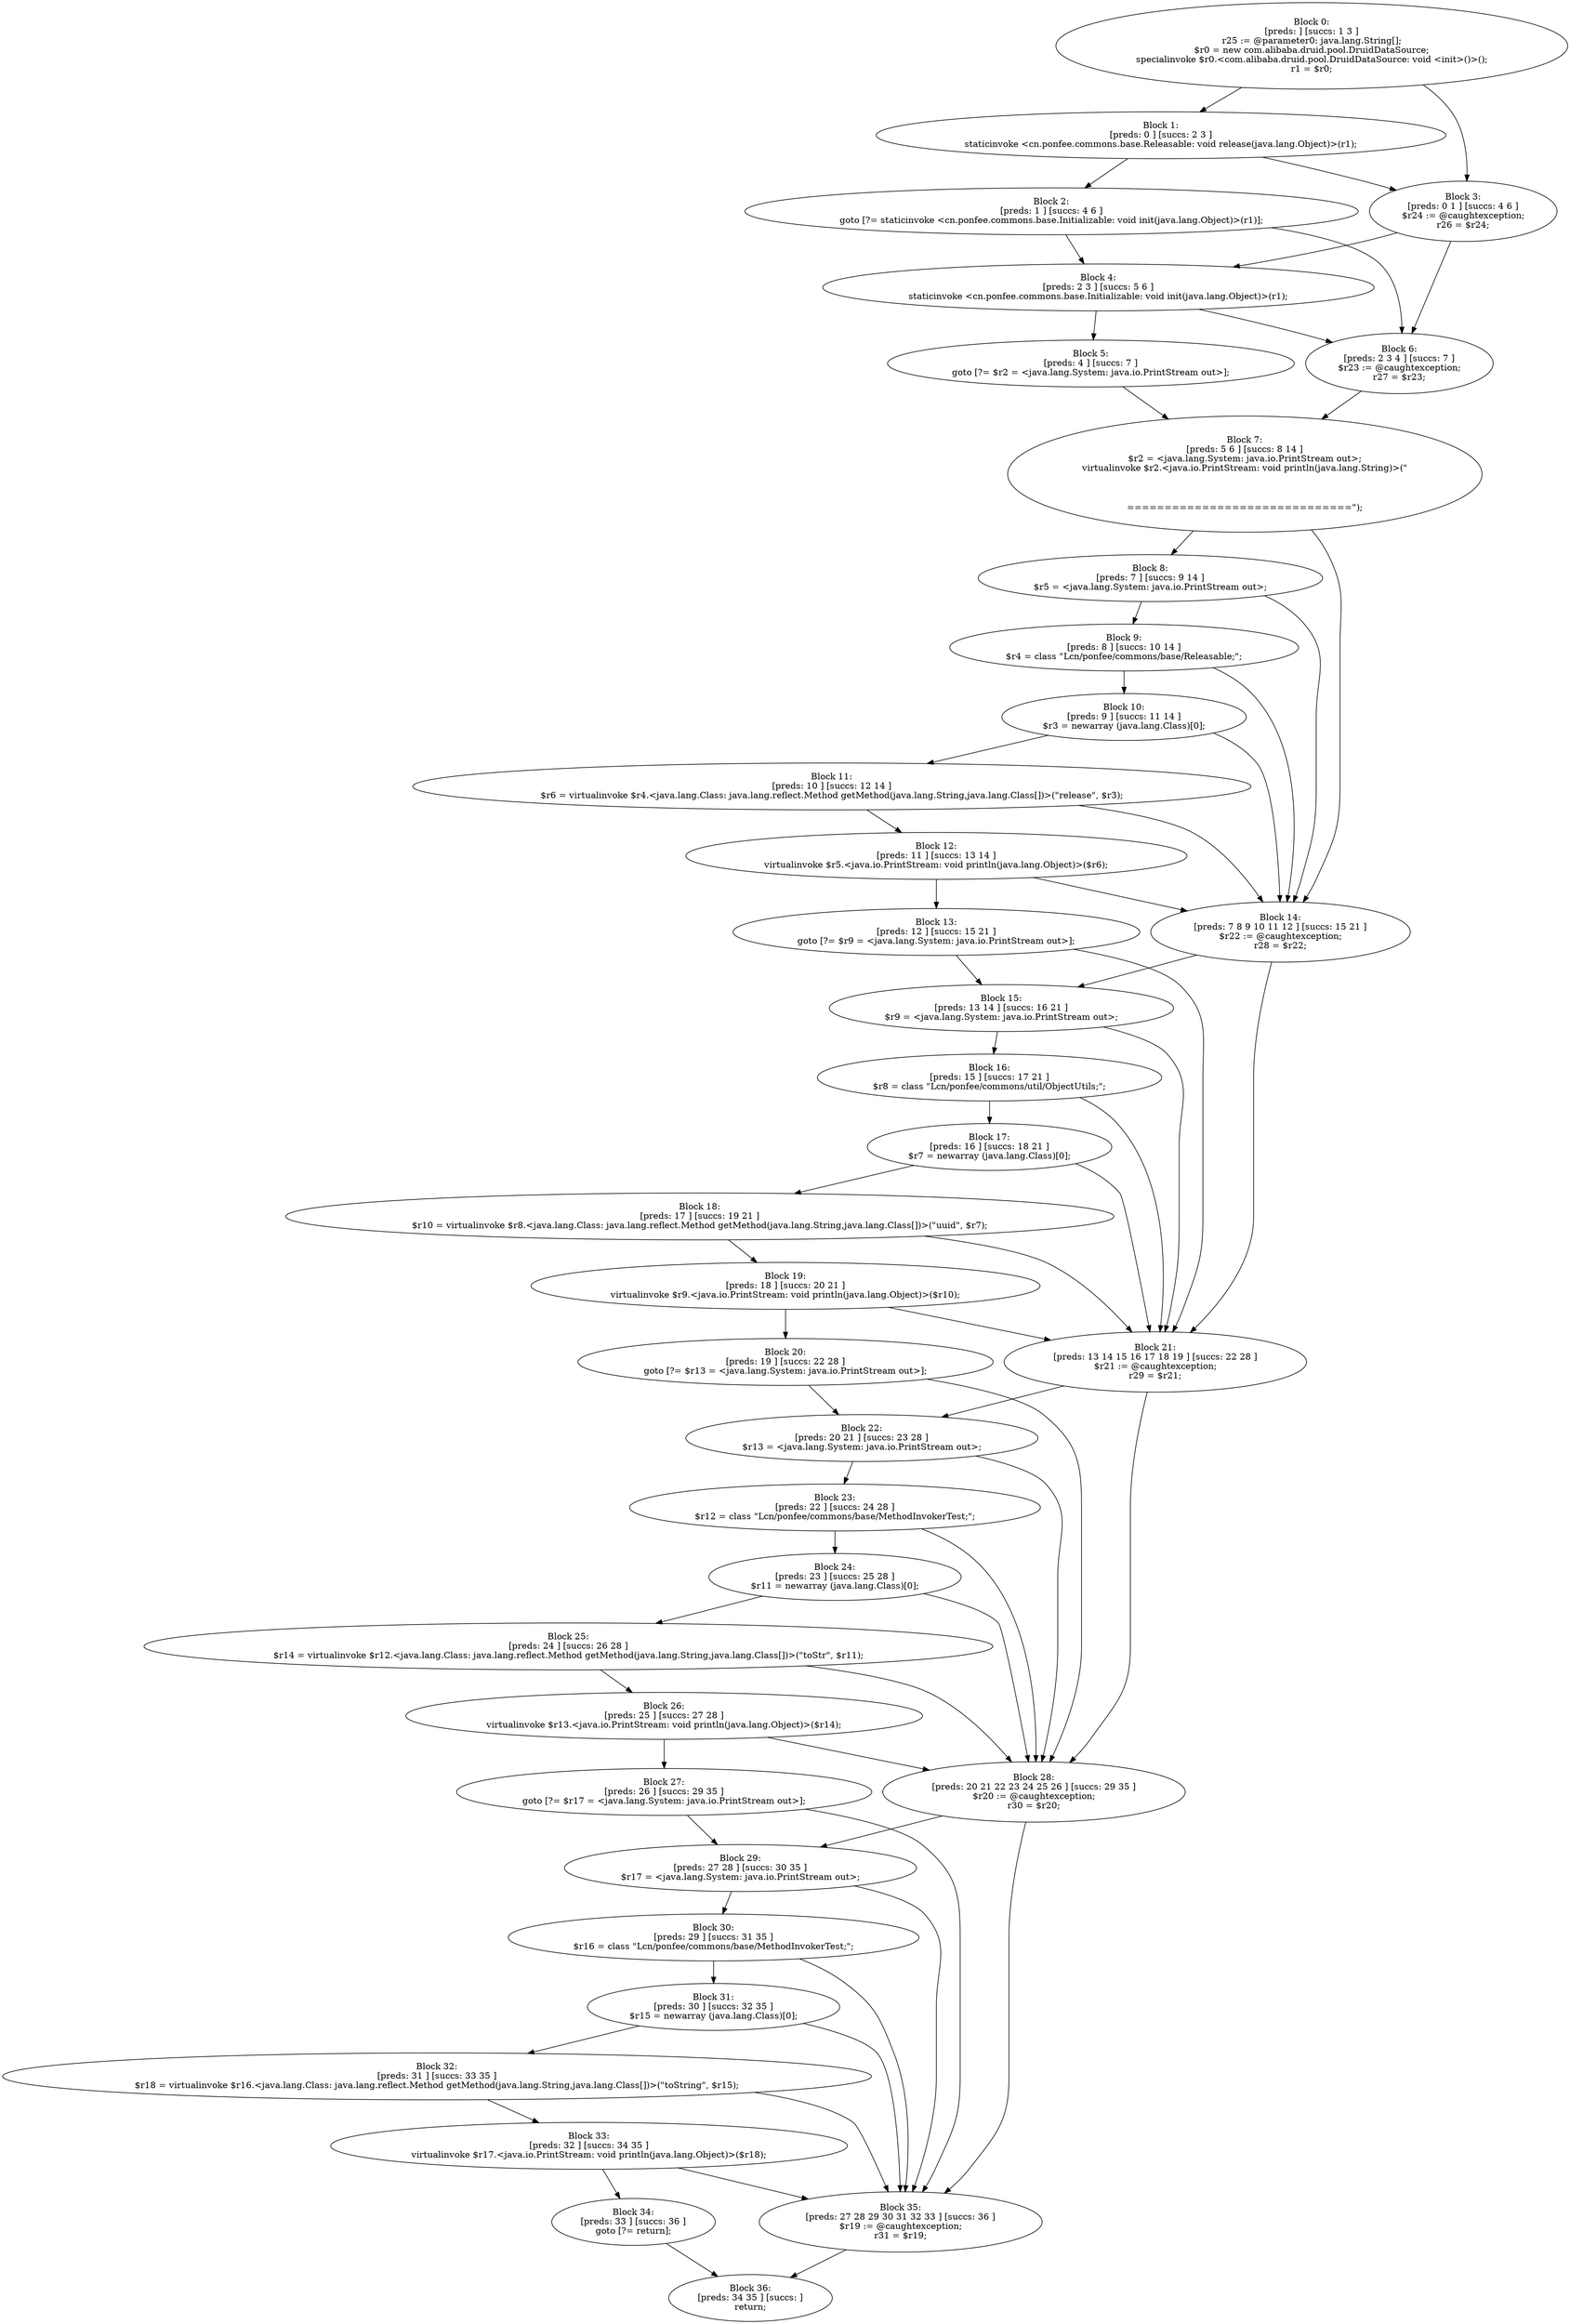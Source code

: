 digraph "unitGraph" {
    "Block 0:
[preds: ] [succs: 1 3 ]
r25 := @parameter0: java.lang.String[];
$r0 = new com.alibaba.druid.pool.DruidDataSource;
specialinvoke $r0.<com.alibaba.druid.pool.DruidDataSource: void <init>()>();
r1 = $r0;
"
    "Block 1:
[preds: 0 ] [succs: 2 3 ]
staticinvoke <cn.ponfee.commons.base.Releasable: void release(java.lang.Object)>(r1);
"
    "Block 2:
[preds: 1 ] [succs: 4 6 ]
goto [?= staticinvoke <cn.ponfee.commons.base.Initializable: void init(java.lang.Object)>(r1)];
"
    "Block 3:
[preds: 0 1 ] [succs: 4 6 ]
$r24 := @caughtexception;
r26 = $r24;
"
    "Block 4:
[preds: 2 3 ] [succs: 5 6 ]
staticinvoke <cn.ponfee.commons.base.Initializable: void init(java.lang.Object)>(r1);
"
    "Block 5:
[preds: 4 ] [succs: 7 ]
goto [?= $r2 = <java.lang.System: java.io.PrintStream out>];
"
    "Block 6:
[preds: 2 3 4 ] [succs: 7 ]
$r23 := @caughtexception;
r27 = $r23;
"
    "Block 7:
[preds: 5 6 ] [succs: 8 14 ]
$r2 = <java.lang.System: java.io.PrintStream out>;
virtualinvoke $r2.<java.io.PrintStream: void println(java.lang.String)>(\"\n\n\n\n==============================\");
"
    "Block 8:
[preds: 7 ] [succs: 9 14 ]
$r5 = <java.lang.System: java.io.PrintStream out>;
"
    "Block 9:
[preds: 8 ] [succs: 10 14 ]
$r4 = class \"Lcn/ponfee/commons/base/Releasable;\";
"
    "Block 10:
[preds: 9 ] [succs: 11 14 ]
$r3 = newarray (java.lang.Class)[0];
"
    "Block 11:
[preds: 10 ] [succs: 12 14 ]
$r6 = virtualinvoke $r4.<java.lang.Class: java.lang.reflect.Method getMethod(java.lang.String,java.lang.Class[])>(\"release\", $r3);
"
    "Block 12:
[preds: 11 ] [succs: 13 14 ]
virtualinvoke $r5.<java.io.PrintStream: void println(java.lang.Object)>($r6);
"
    "Block 13:
[preds: 12 ] [succs: 15 21 ]
goto [?= $r9 = <java.lang.System: java.io.PrintStream out>];
"
    "Block 14:
[preds: 7 8 9 10 11 12 ] [succs: 15 21 ]
$r22 := @caughtexception;
r28 = $r22;
"
    "Block 15:
[preds: 13 14 ] [succs: 16 21 ]
$r9 = <java.lang.System: java.io.PrintStream out>;
"
    "Block 16:
[preds: 15 ] [succs: 17 21 ]
$r8 = class \"Lcn/ponfee/commons/util/ObjectUtils;\";
"
    "Block 17:
[preds: 16 ] [succs: 18 21 ]
$r7 = newarray (java.lang.Class)[0];
"
    "Block 18:
[preds: 17 ] [succs: 19 21 ]
$r10 = virtualinvoke $r8.<java.lang.Class: java.lang.reflect.Method getMethod(java.lang.String,java.lang.Class[])>(\"uuid\", $r7);
"
    "Block 19:
[preds: 18 ] [succs: 20 21 ]
virtualinvoke $r9.<java.io.PrintStream: void println(java.lang.Object)>($r10);
"
    "Block 20:
[preds: 19 ] [succs: 22 28 ]
goto [?= $r13 = <java.lang.System: java.io.PrintStream out>];
"
    "Block 21:
[preds: 13 14 15 16 17 18 19 ] [succs: 22 28 ]
$r21 := @caughtexception;
r29 = $r21;
"
    "Block 22:
[preds: 20 21 ] [succs: 23 28 ]
$r13 = <java.lang.System: java.io.PrintStream out>;
"
    "Block 23:
[preds: 22 ] [succs: 24 28 ]
$r12 = class \"Lcn/ponfee/commons/base/MethodInvokerTest;\";
"
    "Block 24:
[preds: 23 ] [succs: 25 28 ]
$r11 = newarray (java.lang.Class)[0];
"
    "Block 25:
[preds: 24 ] [succs: 26 28 ]
$r14 = virtualinvoke $r12.<java.lang.Class: java.lang.reflect.Method getMethod(java.lang.String,java.lang.Class[])>(\"toStr\", $r11);
"
    "Block 26:
[preds: 25 ] [succs: 27 28 ]
virtualinvoke $r13.<java.io.PrintStream: void println(java.lang.Object)>($r14);
"
    "Block 27:
[preds: 26 ] [succs: 29 35 ]
goto [?= $r17 = <java.lang.System: java.io.PrintStream out>];
"
    "Block 28:
[preds: 20 21 22 23 24 25 26 ] [succs: 29 35 ]
$r20 := @caughtexception;
r30 = $r20;
"
    "Block 29:
[preds: 27 28 ] [succs: 30 35 ]
$r17 = <java.lang.System: java.io.PrintStream out>;
"
    "Block 30:
[preds: 29 ] [succs: 31 35 ]
$r16 = class \"Lcn/ponfee/commons/base/MethodInvokerTest;\";
"
    "Block 31:
[preds: 30 ] [succs: 32 35 ]
$r15 = newarray (java.lang.Class)[0];
"
    "Block 32:
[preds: 31 ] [succs: 33 35 ]
$r18 = virtualinvoke $r16.<java.lang.Class: java.lang.reflect.Method getMethod(java.lang.String,java.lang.Class[])>(\"toString\", $r15);
"
    "Block 33:
[preds: 32 ] [succs: 34 35 ]
virtualinvoke $r17.<java.io.PrintStream: void println(java.lang.Object)>($r18);
"
    "Block 34:
[preds: 33 ] [succs: 36 ]
goto [?= return];
"
    "Block 35:
[preds: 27 28 29 30 31 32 33 ] [succs: 36 ]
$r19 := @caughtexception;
r31 = $r19;
"
    "Block 36:
[preds: 34 35 ] [succs: ]
return;
"
    "Block 0:
[preds: ] [succs: 1 3 ]
r25 := @parameter0: java.lang.String[];
$r0 = new com.alibaba.druid.pool.DruidDataSource;
specialinvoke $r0.<com.alibaba.druid.pool.DruidDataSource: void <init>()>();
r1 = $r0;
"->"Block 1:
[preds: 0 ] [succs: 2 3 ]
staticinvoke <cn.ponfee.commons.base.Releasable: void release(java.lang.Object)>(r1);
";
    "Block 0:
[preds: ] [succs: 1 3 ]
r25 := @parameter0: java.lang.String[];
$r0 = new com.alibaba.druid.pool.DruidDataSource;
specialinvoke $r0.<com.alibaba.druid.pool.DruidDataSource: void <init>()>();
r1 = $r0;
"->"Block 3:
[preds: 0 1 ] [succs: 4 6 ]
$r24 := @caughtexception;
r26 = $r24;
";
    "Block 1:
[preds: 0 ] [succs: 2 3 ]
staticinvoke <cn.ponfee.commons.base.Releasable: void release(java.lang.Object)>(r1);
"->"Block 2:
[preds: 1 ] [succs: 4 6 ]
goto [?= staticinvoke <cn.ponfee.commons.base.Initializable: void init(java.lang.Object)>(r1)];
";
    "Block 1:
[preds: 0 ] [succs: 2 3 ]
staticinvoke <cn.ponfee.commons.base.Releasable: void release(java.lang.Object)>(r1);
"->"Block 3:
[preds: 0 1 ] [succs: 4 6 ]
$r24 := @caughtexception;
r26 = $r24;
";
    "Block 2:
[preds: 1 ] [succs: 4 6 ]
goto [?= staticinvoke <cn.ponfee.commons.base.Initializable: void init(java.lang.Object)>(r1)];
"->"Block 4:
[preds: 2 3 ] [succs: 5 6 ]
staticinvoke <cn.ponfee.commons.base.Initializable: void init(java.lang.Object)>(r1);
";
    "Block 2:
[preds: 1 ] [succs: 4 6 ]
goto [?= staticinvoke <cn.ponfee.commons.base.Initializable: void init(java.lang.Object)>(r1)];
"->"Block 6:
[preds: 2 3 4 ] [succs: 7 ]
$r23 := @caughtexception;
r27 = $r23;
";
    "Block 3:
[preds: 0 1 ] [succs: 4 6 ]
$r24 := @caughtexception;
r26 = $r24;
"->"Block 4:
[preds: 2 3 ] [succs: 5 6 ]
staticinvoke <cn.ponfee.commons.base.Initializable: void init(java.lang.Object)>(r1);
";
    "Block 3:
[preds: 0 1 ] [succs: 4 6 ]
$r24 := @caughtexception;
r26 = $r24;
"->"Block 6:
[preds: 2 3 4 ] [succs: 7 ]
$r23 := @caughtexception;
r27 = $r23;
";
    "Block 4:
[preds: 2 3 ] [succs: 5 6 ]
staticinvoke <cn.ponfee.commons.base.Initializable: void init(java.lang.Object)>(r1);
"->"Block 5:
[preds: 4 ] [succs: 7 ]
goto [?= $r2 = <java.lang.System: java.io.PrintStream out>];
";
    "Block 4:
[preds: 2 3 ] [succs: 5 6 ]
staticinvoke <cn.ponfee.commons.base.Initializable: void init(java.lang.Object)>(r1);
"->"Block 6:
[preds: 2 3 4 ] [succs: 7 ]
$r23 := @caughtexception;
r27 = $r23;
";
    "Block 5:
[preds: 4 ] [succs: 7 ]
goto [?= $r2 = <java.lang.System: java.io.PrintStream out>];
"->"Block 7:
[preds: 5 6 ] [succs: 8 14 ]
$r2 = <java.lang.System: java.io.PrintStream out>;
virtualinvoke $r2.<java.io.PrintStream: void println(java.lang.String)>(\"\n\n\n\n==============================\");
";
    "Block 6:
[preds: 2 3 4 ] [succs: 7 ]
$r23 := @caughtexception;
r27 = $r23;
"->"Block 7:
[preds: 5 6 ] [succs: 8 14 ]
$r2 = <java.lang.System: java.io.PrintStream out>;
virtualinvoke $r2.<java.io.PrintStream: void println(java.lang.String)>(\"\n\n\n\n==============================\");
";
    "Block 7:
[preds: 5 6 ] [succs: 8 14 ]
$r2 = <java.lang.System: java.io.PrintStream out>;
virtualinvoke $r2.<java.io.PrintStream: void println(java.lang.String)>(\"\n\n\n\n==============================\");
"->"Block 8:
[preds: 7 ] [succs: 9 14 ]
$r5 = <java.lang.System: java.io.PrintStream out>;
";
    "Block 7:
[preds: 5 6 ] [succs: 8 14 ]
$r2 = <java.lang.System: java.io.PrintStream out>;
virtualinvoke $r2.<java.io.PrintStream: void println(java.lang.String)>(\"\n\n\n\n==============================\");
"->"Block 14:
[preds: 7 8 9 10 11 12 ] [succs: 15 21 ]
$r22 := @caughtexception;
r28 = $r22;
";
    "Block 8:
[preds: 7 ] [succs: 9 14 ]
$r5 = <java.lang.System: java.io.PrintStream out>;
"->"Block 9:
[preds: 8 ] [succs: 10 14 ]
$r4 = class \"Lcn/ponfee/commons/base/Releasable;\";
";
    "Block 8:
[preds: 7 ] [succs: 9 14 ]
$r5 = <java.lang.System: java.io.PrintStream out>;
"->"Block 14:
[preds: 7 8 9 10 11 12 ] [succs: 15 21 ]
$r22 := @caughtexception;
r28 = $r22;
";
    "Block 9:
[preds: 8 ] [succs: 10 14 ]
$r4 = class \"Lcn/ponfee/commons/base/Releasable;\";
"->"Block 10:
[preds: 9 ] [succs: 11 14 ]
$r3 = newarray (java.lang.Class)[0];
";
    "Block 9:
[preds: 8 ] [succs: 10 14 ]
$r4 = class \"Lcn/ponfee/commons/base/Releasable;\";
"->"Block 14:
[preds: 7 8 9 10 11 12 ] [succs: 15 21 ]
$r22 := @caughtexception;
r28 = $r22;
";
    "Block 10:
[preds: 9 ] [succs: 11 14 ]
$r3 = newarray (java.lang.Class)[0];
"->"Block 11:
[preds: 10 ] [succs: 12 14 ]
$r6 = virtualinvoke $r4.<java.lang.Class: java.lang.reflect.Method getMethod(java.lang.String,java.lang.Class[])>(\"release\", $r3);
";
    "Block 10:
[preds: 9 ] [succs: 11 14 ]
$r3 = newarray (java.lang.Class)[0];
"->"Block 14:
[preds: 7 8 9 10 11 12 ] [succs: 15 21 ]
$r22 := @caughtexception;
r28 = $r22;
";
    "Block 11:
[preds: 10 ] [succs: 12 14 ]
$r6 = virtualinvoke $r4.<java.lang.Class: java.lang.reflect.Method getMethod(java.lang.String,java.lang.Class[])>(\"release\", $r3);
"->"Block 12:
[preds: 11 ] [succs: 13 14 ]
virtualinvoke $r5.<java.io.PrintStream: void println(java.lang.Object)>($r6);
";
    "Block 11:
[preds: 10 ] [succs: 12 14 ]
$r6 = virtualinvoke $r4.<java.lang.Class: java.lang.reflect.Method getMethod(java.lang.String,java.lang.Class[])>(\"release\", $r3);
"->"Block 14:
[preds: 7 8 9 10 11 12 ] [succs: 15 21 ]
$r22 := @caughtexception;
r28 = $r22;
";
    "Block 12:
[preds: 11 ] [succs: 13 14 ]
virtualinvoke $r5.<java.io.PrintStream: void println(java.lang.Object)>($r6);
"->"Block 13:
[preds: 12 ] [succs: 15 21 ]
goto [?= $r9 = <java.lang.System: java.io.PrintStream out>];
";
    "Block 12:
[preds: 11 ] [succs: 13 14 ]
virtualinvoke $r5.<java.io.PrintStream: void println(java.lang.Object)>($r6);
"->"Block 14:
[preds: 7 8 9 10 11 12 ] [succs: 15 21 ]
$r22 := @caughtexception;
r28 = $r22;
";
    "Block 13:
[preds: 12 ] [succs: 15 21 ]
goto [?= $r9 = <java.lang.System: java.io.PrintStream out>];
"->"Block 15:
[preds: 13 14 ] [succs: 16 21 ]
$r9 = <java.lang.System: java.io.PrintStream out>;
";
    "Block 13:
[preds: 12 ] [succs: 15 21 ]
goto [?= $r9 = <java.lang.System: java.io.PrintStream out>];
"->"Block 21:
[preds: 13 14 15 16 17 18 19 ] [succs: 22 28 ]
$r21 := @caughtexception;
r29 = $r21;
";
    "Block 14:
[preds: 7 8 9 10 11 12 ] [succs: 15 21 ]
$r22 := @caughtexception;
r28 = $r22;
"->"Block 15:
[preds: 13 14 ] [succs: 16 21 ]
$r9 = <java.lang.System: java.io.PrintStream out>;
";
    "Block 14:
[preds: 7 8 9 10 11 12 ] [succs: 15 21 ]
$r22 := @caughtexception;
r28 = $r22;
"->"Block 21:
[preds: 13 14 15 16 17 18 19 ] [succs: 22 28 ]
$r21 := @caughtexception;
r29 = $r21;
";
    "Block 15:
[preds: 13 14 ] [succs: 16 21 ]
$r9 = <java.lang.System: java.io.PrintStream out>;
"->"Block 16:
[preds: 15 ] [succs: 17 21 ]
$r8 = class \"Lcn/ponfee/commons/util/ObjectUtils;\";
";
    "Block 15:
[preds: 13 14 ] [succs: 16 21 ]
$r9 = <java.lang.System: java.io.PrintStream out>;
"->"Block 21:
[preds: 13 14 15 16 17 18 19 ] [succs: 22 28 ]
$r21 := @caughtexception;
r29 = $r21;
";
    "Block 16:
[preds: 15 ] [succs: 17 21 ]
$r8 = class \"Lcn/ponfee/commons/util/ObjectUtils;\";
"->"Block 17:
[preds: 16 ] [succs: 18 21 ]
$r7 = newarray (java.lang.Class)[0];
";
    "Block 16:
[preds: 15 ] [succs: 17 21 ]
$r8 = class \"Lcn/ponfee/commons/util/ObjectUtils;\";
"->"Block 21:
[preds: 13 14 15 16 17 18 19 ] [succs: 22 28 ]
$r21 := @caughtexception;
r29 = $r21;
";
    "Block 17:
[preds: 16 ] [succs: 18 21 ]
$r7 = newarray (java.lang.Class)[0];
"->"Block 18:
[preds: 17 ] [succs: 19 21 ]
$r10 = virtualinvoke $r8.<java.lang.Class: java.lang.reflect.Method getMethod(java.lang.String,java.lang.Class[])>(\"uuid\", $r7);
";
    "Block 17:
[preds: 16 ] [succs: 18 21 ]
$r7 = newarray (java.lang.Class)[0];
"->"Block 21:
[preds: 13 14 15 16 17 18 19 ] [succs: 22 28 ]
$r21 := @caughtexception;
r29 = $r21;
";
    "Block 18:
[preds: 17 ] [succs: 19 21 ]
$r10 = virtualinvoke $r8.<java.lang.Class: java.lang.reflect.Method getMethod(java.lang.String,java.lang.Class[])>(\"uuid\", $r7);
"->"Block 19:
[preds: 18 ] [succs: 20 21 ]
virtualinvoke $r9.<java.io.PrintStream: void println(java.lang.Object)>($r10);
";
    "Block 18:
[preds: 17 ] [succs: 19 21 ]
$r10 = virtualinvoke $r8.<java.lang.Class: java.lang.reflect.Method getMethod(java.lang.String,java.lang.Class[])>(\"uuid\", $r7);
"->"Block 21:
[preds: 13 14 15 16 17 18 19 ] [succs: 22 28 ]
$r21 := @caughtexception;
r29 = $r21;
";
    "Block 19:
[preds: 18 ] [succs: 20 21 ]
virtualinvoke $r9.<java.io.PrintStream: void println(java.lang.Object)>($r10);
"->"Block 20:
[preds: 19 ] [succs: 22 28 ]
goto [?= $r13 = <java.lang.System: java.io.PrintStream out>];
";
    "Block 19:
[preds: 18 ] [succs: 20 21 ]
virtualinvoke $r9.<java.io.PrintStream: void println(java.lang.Object)>($r10);
"->"Block 21:
[preds: 13 14 15 16 17 18 19 ] [succs: 22 28 ]
$r21 := @caughtexception;
r29 = $r21;
";
    "Block 20:
[preds: 19 ] [succs: 22 28 ]
goto [?= $r13 = <java.lang.System: java.io.PrintStream out>];
"->"Block 22:
[preds: 20 21 ] [succs: 23 28 ]
$r13 = <java.lang.System: java.io.PrintStream out>;
";
    "Block 20:
[preds: 19 ] [succs: 22 28 ]
goto [?= $r13 = <java.lang.System: java.io.PrintStream out>];
"->"Block 28:
[preds: 20 21 22 23 24 25 26 ] [succs: 29 35 ]
$r20 := @caughtexception;
r30 = $r20;
";
    "Block 21:
[preds: 13 14 15 16 17 18 19 ] [succs: 22 28 ]
$r21 := @caughtexception;
r29 = $r21;
"->"Block 22:
[preds: 20 21 ] [succs: 23 28 ]
$r13 = <java.lang.System: java.io.PrintStream out>;
";
    "Block 21:
[preds: 13 14 15 16 17 18 19 ] [succs: 22 28 ]
$r21 := @caughtexception;
r29 = $r21;
"->"Block 28:
[preds: 20 21 22 23 24 25 26 ] [succs: 29 35 ]
$r20 := @caughtexception;
r30 = $r20;
";
    "Block 22:
[preds: 20 21 ] [succs: 23 28 ]
$r13 = <java.lang.System: java.io.PrintStream out>;
"->"Block 23:
[preds: 22 ] [succs: 24 28 ]
$r12 = class \"Lcn/ponfee/commons/base/MethodInvokerTest;\";
";
    "Block 22:
[preds: 20 21 ] [succs: 23 28 ]
$r13 = <java.lang.System: java.io.PrintStream out>;
"->"Block 28:
[preds: 20 21 22 23 24 25 26 ] [succs: 29 35 ]
$r20 := @caughtexception;
r30 = $r20;
";
    "Block 23:
[preds: 22 ] [succs: 24 28 ]
$r12 = class \"Lcn/ponfee/commons/base/MethodInvokerTest;\";
"->"Block 24:
[preds: 23 ] [succs: 25 28 ]
$r11 = newarray (java.lang.Class)[0];
";
    "Block 23:
[preds: 22 ] [succs: 24 28 ]
$r12 = class \"Lcn/ponfee/commons/base/MethodInvokerTest;\";
"->"Block 28:
[preds: 20 21 22 23 24 25 26 ] [succs: 29 35 ]
$r20 := @caughtexception;
r30 = $r20;
";
    "Block 24:
[preds: 23 ] [succs: 25 28 ]
$r11 = newarray (java.lang.Class)[0];
"->"Block 25:
[preds: 24 ] [succs: 26 28 ]
$r14 = virtualinvoke $r12.<java.lang.Class: java.lang.reflect.Method getMethod(java.lang.String,java.lang.Class[])>(\"toStr\", $r11);
";
    "Block 24:
[preds: 23 ] [succs: 25 28 ]
$r11 = newarray (java.lang.Class)[0];
"->"Block 28:
[preds: 20 21 22 23 24 25 26 ] [succs: 29 35 ]
$r20 := @caughtexception;
r30 = $r20;
";
    "Block 25:
[preds: 24 ] [succs: 26 28 ]
$r14 = virtualinvoke $r12.<java.lang.Class: java.lang.reflect.Method getMethod(java.lang.String,java.lang.Class[])>(\"toStr\", $r11);
"->"Block 26:
[preds: 25 ] [succs: 27 28 ]
virtualinvoke $r13.<java.io.PrintStream: void println(java.lang.Object)>($r14);
";
    "Block 25:
[preds: 24 ] [succs: 26 28 ]
$r14 = virtualinvoke $r12.<java.lang.Class: java.lang.reflect.Method getMethod(java.lang.String,java.lang.Class[])>(\"toStr\", $r11);
"->"Block 28:
[preds: 20 21 22 23 24 25 26 ] [succs: 29 35 ]
$r20 := @caughtexception;
r30 = $r20;
";
    "Block 26:
[preds: 25 ] [succs: 27 28 ]
virtualinvoke $r13.<java.io.PrintStream: void println(java.lang.Object)>($r14);
"->"Block 27:
[preds: 26 ] [succs: 29 35 ]
goto [?= $r17 = <java.lang.System: java.io.PrintStream out>];
";
    "Block 26:
[preds: 25 ] [succs: 27 28 ]
virtualinvoke $r13.<java.io.PrintStream: void println(java.lang.Object)>($r14);
"->"Block 28:
[preds: 20 21 22 23 24 25 26 ] [succs: 29 35 ]
$r20 := @caughtexception;
r30 = $r20;
";
    "Block 27:
[preds: 26 ] [succs: 29 35 ]
goto [?= $r17 = <java.lang.System: java.io.PrintStream out>];
"->"Block 29:
[preds: 27 28 ] [succs: 30 35 ]
$r17 = <java.lang.System: java.io.PrintStream out>;
";
    "Block 27:
[preds: 26 ] [succs: 29 35 ]
goto [?= $r17 = <java.lang.System: java.io.PrintStream out>];
"->"Block 35:
[preds: 27 28 29 30 31 32 33 ] [succs: 36 ]
$r19 := @caughtexception;
r31 = $r19;
";
    "Block 28:
[preds: 20 21 22 23 24 25 26 ] [succs: 29 35 ]
$r20 := @caughtexception;
r30 = $r20;
"->"Block 29:
[preds: 27 28 ] [succs: 30 35 ]
$r17 = <java.lang.System: java.io.PrintStream out>;
";
    "Block 28:
[preds: 20 21 22 23 24 25 26 ] [succs: 29 35 ]
$r20 := @caughtexception;
r30 = $r20;
"->"Block 35:
[preds: 27 28 29 30 31 32 33 ] [succs: 36 ]
$r19 := @caughtexception;
r31 = $r19;
";
    "Block 29:
[preds: 27 28 ] [succs: 30 35 ]
$r17 = <java.lang.System: java.io.PrintStream out>;
"->"Block 30:
[preds: 29 ] [succs: 31 35 ]
$r16 = class \"Lcn/ponfee/commons/base/MethodInvokerTest;\";
";
    "Block 29:
[preds: 27 28 ] [succs: 30 35 ]
$r17 = <java.lang.System: java.io.PrintStream out>;
"->"Block 35:
[preds: 27 28 29 30 31 32 33 ] [succs: 36 ]
$r19 := @caughtexception;
r31 = $r19;
";
    "Block 30:
[preds: 29 ] [succs: 31 35 ]
$r16 = class \"Lcn/ponfee/commons/base/MethodInvokerTest;\";
"->"Block 31:
[preds: 30 ] [succs: 32 35 ]
$r15 = newarray (java.lang.Class)[0];
";
    "Block 30:
[preds: 29 ] [succs: 31 35 ]
$r16 = class \"Lcn/ponfee/commons/base/MethodInvokerTest;\";
"->"Block 35:
[preds: 27 28 29 30 31 32 33 ] [succs: 36 ]
$r19 := @caughtexception;
r31 = $r19;
";
    "Block 31:
[preds: 30 ] [succs: 32 35 ]
$r15 = newarray (java.lang.Class)[0];
"->"Block 32:
[preds: 31 ] [succs: 33 35 ]
$r18 = virtualinvoke $r16.<java.lang.Class: java.lang.reflect.Method getMethod(java.lang.String,java.lang.Class[])>(\"toString\", $r15);
";
    "Block 31:
[preds: 30 ] [succs: 32 35 ]
$r15 = newarray (java.lang.Class)[0];
"->"Block 35:
[preds: 27 28 29 30 31 32 33 ] [succs: 36 ]
$r19 := @caughtexception;
r31 = $r19;
";
    "Block 32:
[preds: 31 ] [succs: 33 35 ]
$r18 = virtualinvoke $r16.<java.lang.Class: java.lang.reflect.Method getMethod(java.lang.String,java.lang.Class[])>(\"toString\", $r15);
"->"Block 33:
[preds: 32 ] [succs: 34 35 ]
virtualinvoke $r17.<java.io.PrintStream: void println(java.lang.Object)>($r18);
";
    "Block 32:
[preds: 31 ] [succs: 33 35 ]
$r18 = virtualinvoke $r16.<java.lang.Class: java.lang.reflect.Method getMethod(java.lang.String,java.lang.Class[])>(\"toString\", $r15);
"->"Block 35:
[preds: 27 28 29 30 31 32 33 ] [succs: 36 ]
$r19 := @caughtexception;
r31 = $r19;
";
    "Block 33:
[preds: 32 ] [succs: 34 35 ]
virtualinvoke $r17.<java.io.PrintStream: void println(java.lang.Object)>($r18);
"->"Block 34:
[preds: 33 ] [succs: 36 ]
goto [?= return];
";
    "Block 33:
[preds: 32 ] [succs: 34 35 ]
virtualinvoke $r17.<java.io.PrintStream: void println(java.lang.Object)>($r18);
"->"Block 35:
[preds: 27 28 29 30 31 32 33 ] [succs: 36 ]
$r19 := @caughtexception;
r31 = $r19;
";
    "Block 34:
[preds: 33 ] [succs: 36 ]
goto [?= return];
"->"Block 36:
[preds: 34 35 ] [succs: ]
return;
";
    "Block 35:
[preds: 27 28 29 30 31 32 33 ] [succs: 36 ]
$r19 := @caughtexception;
r31 = $r19;
"->"Block 36:
[preds: 34 35 ] [succs: ]
return;
";
}
